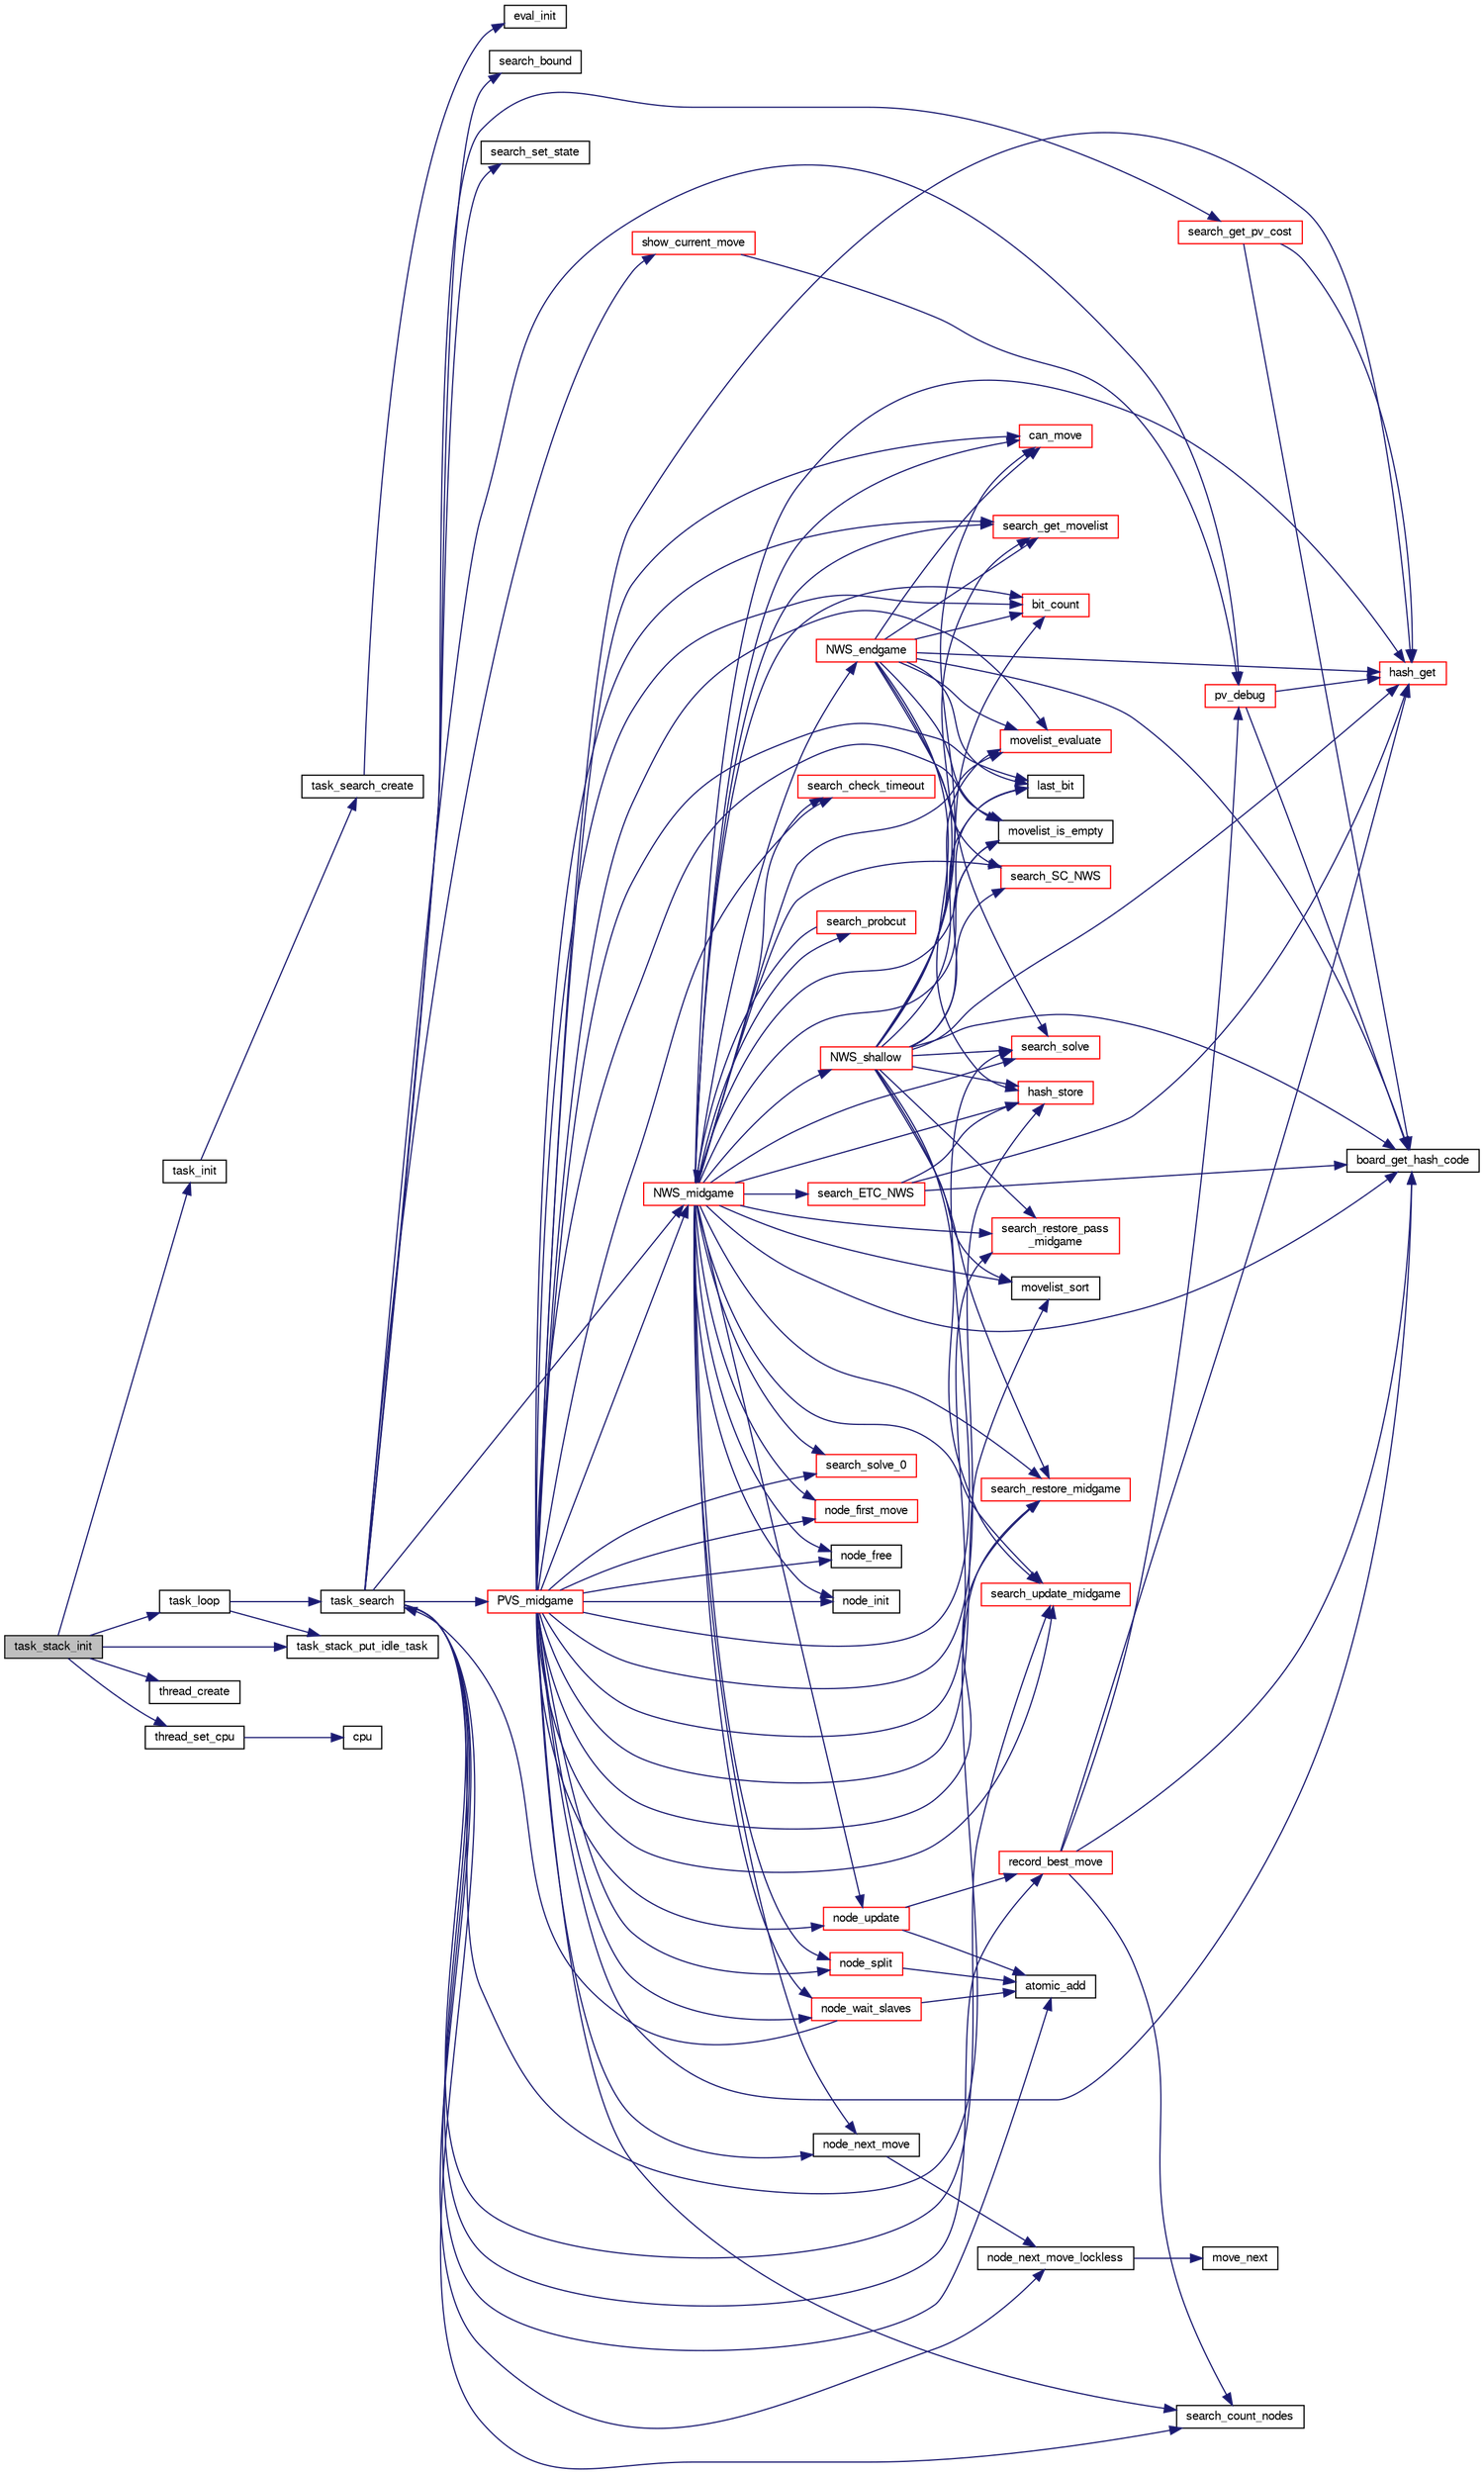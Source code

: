 digraph "task_stack_init"
{
 // LATEX_PDF_SIZE
  bgcolor="transparent";
  edge [fontname="FreeSans",fontsize="10",labelfontname="FreeSans",labelfontsize="10"];
  node [fontname="FreeSans",fontsize="10",shape=record];
  rankdir="LR";
  Node1 [label="task_stack_init",height=0.2,width=0.4,color="black", fillcolor="grey75", style="filled", fontcolor="black",tooltip="Initialize the stack of tasks."];
  Node1 -> Node2 [color="midnightblue",fontsize="10",style="solid",fontname="FreeSans"];
  Node2 [label="task_init",height=0.2,width=0.4,color="black",URL="$ybwc_8c.html#a638ff15b10d60e8dde5b78cf7d32f4cb",tooltip="Initialize a task."];
  Node2 -> Node3 [color="midnightblue",fontsize="10",style="solid",fontname="FreeSans"];
  Node3 [label="task_search_create",height=0.2,width=0.4,color="black",URL="$ybwc_8c.html#a45b9a17df0c2e4680a301bf4a854b3f6",tooltip="Create a search structure for a task."];
  Node3 -> Node4 [color="midnightblue",fontsize="10",style="solid",fontname="FreeSans"];
  Node4 [label="eval_init",height=0.2,width=0.4,color="black",URL="$eval_8c.html#a8eef3217a4129901069390c85e6ff12a",tooltip="Initialize a new evaluation function."];
  Node1 -> Node5 [color="midnightblue",fontsize="10",style="solid",fontname="FreeSans"];
  Node5 [label="task_loop",height=0.2,width=0.4,color="black",URL="$ybwc_8c.html#a6b16943d9461c507b37a3228768e840d",tooltip="The main loop runned by a task."];
  Node5 -> Node6 [color="midnightblue",fontsize="10",style="solid",fontname="FreeSans"];
  Node6 [label="task_search",height=0.2,width=0.4,color="black",URL="$ybwc_8c.html#aaa4fc1461e78cd5569318f9e19399e50",tooltip="A parallel search within a Task structure."];
  Node6 -> Node7 [color="midnightblue",fontsize="10",style="solid",fontname="FreeSans"];
  Node7 [label="atomic_add",height=0.2,width=0.4,color="black",URL="$util_8h.html#a810a91328534783b77f0e95327f37270",tooltip=" "];
  Node6 -> Node8 [color="midnightblue",fontsize="10",style="solid",fontname="FreeSans"];
  Node8 [label="node_next_move_lockless",height=0.2,width=0.4,color="black",URL="$ybwc_8c.html#afa0e58a0825e315ec77c2504f4f3f1fe",tooltip="Get the next move of the move list."];
  Node8 -> Node9 [color="midnightblue",fontsize="10",style="solid",fontname="FreeSans"];
  Node9 [label="move_next",height=0.2,width=0.4,color="black",URL="$move_8c.html#a70f7e30cf2aa1dffdcde82ad10badab4",tooltip="Return the next move from the list."];
  Node6 -> Node10 [color="midnightblue",fontsize="10",style="solid",fontname="FreeSans"];
  Node10 [label="NWS_midgame",height=0.2,width=0.4,color="red",URL="$midgame_8c.html#a124e89d53abb00ee28a9f3135b5682dc",tooltip="Evaluate a midgame position with a Null Window Search algorithm."];
  Node10 -> Node11 [color="midnightblue",fontsize="10",style="solid",fontname="FreeSans"];
  Node11 [label="bit_count",height=0.2,width=0.4,color="red",URL="$bit_8c.html#a830fec0a90989da1f1900ff609b92167",tooltip="Count the number of bits set to one in an unsigned long long."];
  Node10 -> Node13 [color="midnightblue",fontsize="10",style="solid",fontname="FreeSans"];
  Node13 [label="board_get_hash_code",height=0.2,width=0.4,color="black",URL="$board_8c.html#a0e6cff6e714bcb714e2b9b2d7b9fbec6",tooltip="Compute a hash code."];
  Node10 -> Node14 [color="midnightblue",fontsize="10",style="solid",fontname="FreeSans"];
  Node14 [label="can_move",height=0.2,width=0.4,color="red",URL="$board_8c.html#ae1a532d6eaa0e55357d0f4b9cd659b88",tooltip="Check if a player can move."];
  Node10 -> Node17 [color="midnightblue",fontsize="10",style="solid",fontname="FreeSans"];
  Node17 [label="hash_get",height=0.2,width=0.4,color="red",URL="$hash-lock-free_8c.html#a6f54ce833279fec9ac110dcce45565ad",tooltip="Find an hash table entry according to the evaluated board hash codes."];
  Node10 -> Node19 [color="midnightblue",fontsize="10",style="solid",fontname="FreeSans"];
  Node19 [label="hash_store",height=0.2,width=0.4,color="red",URL="$hash-lock-free_8c.html#ae70e5c17e3d2cf7fb49e085be7092843",tooltip="Store an hashtable item."];
  Node10 -> Node26 [color="midnightblue",fontsize="10",style="solid",fontname="FreeSans"];
  Node26 [label="last_bit",height=0.2,width=0.4,color="black",URL="$bit_8c.html#ad47d9158c952a78b9602c699ab6ece49",tooltip="Search the last bit set (same as log2())."];
  Node10 -> Node27 [color="midnightblue",fontsize="10",style="solid",fontname="FreeSans"];
  Node27 [label="movelist_evaluate",height=0.2,width=0.4,color="red",URL="$move_8c.html#a9b4b1c7be1b237198713f0355f60fe28",tooltip="Evaluate a list of move in order to sort it."];
  Node10 -> Node47 [color="midnightblue",fontsize="10",style="solid",fontname="FreeSans"];
  Node47 [label="movelist_is_empty",height=0.2,width=0.4,color="black",URL="$move_8c.html#a13dc373d7c20c99db5dfbc1b70e20d15",tooltip="Check if the list is empty."];
  Node10 -> Node48 [color="midnightblue",fontsize="10",style="solid",fontname="FreeSans"];
  Node48 [label="movelist_sort",height=0.2,width=0.4,color="black",URL="$move_8c.html#a38bfc9e186591a76e2b3c673075effd3",tooltip="Sort all moves."];
  Node10 -> Node79 [color="midnightblue",fontsize="10",style="solid",fontname="FreeSans"];
  Node79 [label="node_first_move",height=0.2,width=0.4,color="red",URL="$ybwc_8c.html#add2247a628b88fd27119dfbe49a41111",tooltip="Get the first move of the move list."];
  Node10 -> Node81 [color="midnightblue",fontsize="10",style="solid",fontname="FreeSans"];
  Node81 [label="node_free",height=0.2,width=0.4,color="black",URL="$ybwc_8c.html#a9158549a90b34b758a3371f60e93a65b",tooltip="Free Resources allocated by a node."];
  Node10 -> Node82 [color="midnightblue",fontsize="10",style="solid",fontname="FreeSans"];
  Node82 [label="node_init",height=0.2,width=0.4,color="black",URL="$ybwc_8c.html#ad4a0c85671094fb20a59df4aed9202b5",tooltip="Initialize a node."];
  Node10 -> Node83 [color="midnightblue",fontsize="10",style="solid",fontname="FreeSans"];
  Node83 [label="node_next_move",height=0.2,width=0.4,color="black",URL="$ybwc_8c.html#a744689fe7920707e9cf5a4149be74b46",tooltip="Get the next move of the move list."];
  Node83 -> Node8 [color="midnightblue",fontsize="10",style="solid",fontname="FreeSans"];
  Node10 -> Node84 [color="midnightblue",fontsize="10",style="solid",fontname="FreeSans"];
  Node84 [label="node_split",height=0.2,width=0.4,color="red",URL="$ybwc_8c.html#a7dba05be5b187eb162b9311c91e22b38",tooltip="Node split."];
  Node84 -> Node7 [color="midnightblue",fontsize="10",style="solid",fontname="FreeSans"];
  Node10 -> Node91 [color="midnightblue",fontsize="10",style="solid",fontname="FreeSans"];
  Node91 [label="node_update",height=0.2,width=0.4,color="red",URL="$ybwc_8c.html#aaa3720f7191596fadf637ee6fddc8666",tooltip="Update a node."];
  Node91 -> Node7 [color="midnightblue",fontsize="10",style="solid",fontname="FreeSans"];
  Node91 -> Node92 [color="midnightblue",fontsize="10",style="solid",fontname="FreeSans"];
  Node92 [label="record_best_move",height=0.2,width=0.4,color="red",URL="$root_8c.html#ae557ecf41efe8b033969349603c765e2",tooltip="Record best move."];
  Node92 -> Node13 [color="midnightblue",fontsize="10",style="solid",fontname="FreeSans"];
  Node92 -> Node17 [color="midnightblue",fontsize="10",style="solid",fontname="FreeSans"];
  Node92 -> Node100 [color="midnightblue",fontsize="10",style="solid",fontname="FreeSans"];
  Node100 [label="pv_debug",height=0.2,width=0.4,color="red",URL="$root_8c.html#a8441d8c906b98e56eb99fcb351ce6a14",tooltip="Debug PV."];
  Node100 -> Node13 [color="midnightblue",fontsize="10",style="solid",fontname="FreeSans"];
  Node100 -> Node17 [color="midnightblue",fontsize="10",style="solid",fontname="FreeSans"];
  Node92 -> Node102 [color="midnightblue",fontsize="10",style="solid",fontname="FreeSans"];
  Node102 [label="search_count_nodes",height=0.2,width=0.4,color="black",URL="$search_8c.html#a66fbe49d1b42845bef2a07d0219a525c",tooltip="Return the number of nodes searched."];
  Node10 -> Node107 [color="midnightblue",fontsize="10",style="solid",fontname="FreeSans"];
  Node107 [label="node_wait_slaves",height=0.2,width=0.4,color="red",URL="$ybwc_8c.html#a6cab65bf7dade2f8653a2e3276b89c78",tooltip="Wait for slaves termination."];
  Node107 -> Node7 [color="midnightblue",fontsize="10",style="solid",fontname="FreeSans"];
  Node107 -> Node6 [color="midnightblue",fontsize="10",style="solid",fontname="FreeSans"];
  Node10 -> Node112 [color="midnightblue",fontsize="10",style="solid",fontname="FreeSans"];
  Node112 [label="NWS_endgame",height=0.2,width=0.4,color="red",URL="$endgame_8c.html#a3a2fd5b24cddcf17f9b29921bbf9ec57",tooltip="Evaluate an endgame position with a Null Window Search algorithm."];
  Node112 -> Node11 [color="midnightblue",fontsize="10",style="solid",fontname="FreeSans"];
  Node112 -> Node13 [color="midnightblue",fontsize="10",style="solid",fontname="FreeSans"];
  Node112 -> Node14 [color="midnightblue",fontsize="10",style="solid",fontname="FreeSans"];
  Node112 -> Node17 [color="midnightblue",fontsize="10",style="solid",fontname="FreeSans"];
  Node112 -> Node19 [color="midnightblue",fontsize="10",style="solid",fontname="FreeSans"];
  Node112 -> Node26 [color="midnightblue",fontsize="10",style="solid",fontname="FreeSans"];
  Node112 -> Node27 [color="midnightblue",fontsize="10",style="solid",fontname="FreeSans"];
  Node112 -> Node47 [color="midnightblue",fontsize="10",style="solid",fontname="FreeSans"];
  Node112 -> Node72 [color="midnightblue",fontsize="10",style="solid",fontname="FreeSans"];
  Node72 [label="search_get_movelist",height=0.2,width=0.4,color="red",URL="$search_8c.html#a507955218cafd96b85d29981f3ea6f8d",tooltip="Get a list of legal moves."];
  Node112 -> Node73 [color="midnightblue",fontsize="10",style="solid",fontname="FreeSans"];
  Node73 [label="search_SC_NWS",height=0.2,width=0.4,color="red",URL="$search_8c.html#afb7a2b1fa945dd8f14a8e56639fde259",tooltip="Stability Cutoff (TC)."];
  Node112 -> Node63 [color="midnightblue",fontsize="10",style="solid",fontname="FreeSans"];
  Node63 [label="search_solve",height=0.2,width=0.4,color="red",URL="$endgame_8c.html#a94a89fc327a63ea97d5e30c7c981a2aa",tooltip="Get the final score."];
  Node10 -> Node49 [color="midnightblue",fontsize="10",style="solid",fontname="FreeSans"];
  Node49 [label="NWS_shallow",height=0.2,width=0.4,color="red",URL="$midgame_8c.html#af1a84e98330ad790762f316451f36067",tooltip="Evaluate a midgame position with a Null Window Search algorithm."];
  Node49 -> Node11 [color="midnightblue",fontsize="10",style="solid",fontname="FreeSans"];
  Node49 -> Node13 [color="midnightblue",fontsize="10",style="solid",fontname="FreeSans"];
  Node49 -> Node14 [color="midnightblue",fontsize="10",style="solid",fontname="FreeSans"];
  Node49 -> Node17 [color="midnightblue",fontsize="10",style="solid",fontname="FreeSans"];
  Node49 -> Node19 [color="midnightblue",fontsize="10",style="solid",fontname="FreeSans"];
  Node49 -> Node26 [color="midnightblue",fontsize="10",style="solid",fontname="FreeSans"];
  Node49 -> Node27 [color="midnightblue",fontsize="10",style="solid",fontname="FreeSans"];
  Node49 -> Node47 [color="midnightblue",fontsize="10",style="solid",fontname="FreeSans"];
  Node49 -> Node48 [color="midnightblue",fontsize="10",style="solid",fontname="FreeSans"];
  Node49 -> Node72 [color="midnightblue",fontsize="10",style="solid",fontname="FreeSans"];
  Node49 -> Node67 [color="midnightblue",fontsize="10",style="solid",fontname="FreeSans"];
  Node67 [label="search_restore_midgame",height=0.2,width=0.4,color="red",URL="$search_8c.html#a8ee87f18a6108894aecb6f0cda99fcf8",tooltip="Restore the search state as before a move."];
  Node49 -> Node60 [color="midnightblue",fontsize="10",style="solid",fontname="FreeSans"];
  Node60 [label="search_restore_pass\l_midgame",height=0.2,width=0.4,color="red",URL="$search_8c.html#a5e9707f0c579c46996fba87fedecb58c",tooltip="Update the search state after a passing move."];
  Node49 -> Node73 [color="midnightblue",fontsize="10",style="solid",fontname="FreeSans"];
  Node49 -> Node63 [color="midnightblue",fontsize="10",style="solid",fontname="FreeSans"];
  Node49 -> Node70 [color="midnightblue",fontsize="10",style="solid",fontname="FreeSans"];
  Node70 [label="search_update_midgame",height=0.2,width=0.4,color="red",URL="$search_8c.html#a985ef3449348437e273c1d5c74ae74f6",tooltip="Update the search state after a move."];
  Node10 -> Node123 [color="midnightblue",fontsize="10",style="solid",fontname="FreeSans"];
  Node123 [label="search_check_timeout",height=0.2,width=0.4,color="red",URL="$search_8c.html#a1fc126733c7201381ebb66cb42e23ad7",tooltip="Check if it can iterate more..."];
  Node10 -> Node125 [color="midnightblue",fontsize="10",style="solid",fontname="FreeSans"];
  Node125 [label="search_ETC_NWS",height=0.2,width=0.4,color="red",URL="$search_8c.html#acca0552701cb0d46a406101f5f426e17",tooltip="Enhanced Transposition Cutoff (ETC)."];
  Node125 -> Node13 [color="midnightblue",fontsize="10",style="solid",fontname="FreeSans"];
  Node125 -> Node17 [color="midnightblue",fontsize="10",style="solid",fontname="FreeSans"];
  Node125 -> Node19 [color="midnightblue",fontsize="10",style="solid",fontname="FreeSans"];
  Node10 -> Node72 [color="midnightblue",fontsize="10",style="solid",fontname="FreeSans"];
  Node10 -> Node126 [color="midnightblue",fontsize="10",style="solid",fontname="FreeSans"];
  Node126 [label="search_probcut",height=0.2,width=0.4,color="red",URL="$midgame_8c.html#a232fed82bb28cdcc18d59d1cfecab0f1",tooltip="Probcut."];
  Node126 -> Node10 [color="midnightblue",fontsize="10",style="solid",fontname="FreeSans"];
  Node10 -> Node67 [color="midnightblue",fontsize="10",style="solid",fontname="FreeSans"];
  Node10 -> Node60 [color="midnightblue",fontsize="10",style="solid",fontname="FreeSans"];
  Node10 -> Node73 [color="midnightblue",fontsize="10",style="solid",fontname="FreeSans"];
  Node10 -> Node63 [color="midnightblue",fontsize="10",style="solid",fontname="FreeSans"];
  Node10 -> Node130 [color="midnightblue",fontsize="10",style="solid",fontname="FreeSans"];
  Node130 [label="search_solve_0",height=0.2,width=0.4,color="red",URL="$endgame_8c.html#ae04cc7f1a6a497061ed834030a426912",tooltip="Get the final score."];
  Node10 -> Node70 [color="midnightblue",fontsize="10",style="solid",fontname="FreeSans"];
  Node6 -> Node100 [color="midnightblue",fontsize="10",style="solid",fontname="FreeSans"];
  Node6 -> Node132 [color="midnightblue",fontsize="10",style="solid",fontname="FreeSans"];
  Node132 [label="PVS_midgame",height=0.2,width=0.4,color="red",URL="$midgame_8c.html#a356424012da8237d13afb64450c0fb33",tooltip="Evaluate a position with a deep Principal Variation Search algorithm."];
  Node132 -> Node11 [color="midnightblue",fontsize="10",style="solid",fontname="FreeSans"];
  Node132 -> Node13 [color="midnightblue",fontsize="10",style="solid",fontname="FreeSans"];
  Node132 -> Node14 [color="midnightblue",fontsize="10",style="solid",fontname="FreeSans"];
  Node132 -> Node17 [color="midnightblue",fontsize="10",style="solid",fontname="FreeSans"];
  Node132 -> Node19 [color="midnightblue",fontsize="10",style="solid",fontname="FreeSans"];
  Node132 -> Node26 [color="midnightblue",fontsize="10",style="solid",fontname="FreeSans"];
  Node132 -> Node27 [color="midnightblue",fontsize="10",style="solid",fontname="FreeSans"];
  Node132 -> Node47 [color="midnightblue",fontsize="10",style="solid",fontname="FreeSans"];
  Node132 -> Node48 [color="midnightblue",fontsize="10",style="solid",fontname="FreeSans"];
  Node132 -> Node79 [color="midnightblue",fontsize="10",style="solid",fontname="FreeSans"];
  Node132 -> Node81 [color="midnightblue",fontsize="10",style="solid",fontname="FreeSans"];
  Node132 -> Node82 [color="midnightblue",fontsize="10",style="solid",fontname="FreeSans"];
  Node132 -> Node83 [color="midnightblue",fontsize="10",style="solid",fontname="FreeSans"];
  Node132 -> Node84 [color="midnightblue",fontsize="10",style="solid",fontname="FreeSans"];
  Node132 -> Node91 [color="midnightblue",fontsize="10",style="solid",fontname="FreeSans"];
  Node132 -> Node107 [color="midnightblue",fontsize="10",style="solid",fontname="FreeSans"];
  Node132 -> Node10 [color="midnightblue",fontsize="10",style="solid",fontname="FreeSans"];
  Node132 -> Node123 [color="midnightblue",fontsize="10",style="solid",fontname="FreeSans"];
  Node132 -> Node102 [color="midnightblue",fontsize="10",style="solid",fontname="FreeSans"];
  Node132 -> Node72 [color="midnightblue",fontsize="10",style="solid",fontname="FreeSans"];
  Node132 -> Node67 [color="midnightblue",fontsize="10",style="solid",fontname="FreeSans"];
  Node132 -> Node60 [color="midnightblue",fontsize="10",style="solid",fontname="FreeSans"];
  Node132 -> Node63 [color="midnightblue",fontsize="10",style="solid",fontname="FreeSans"];
  Node132 -> Node130 [color="midnightblue",fontsize="10",style="solid",fontname="FreeSans"];
  Node132 -> Node70 [color="midnightblue",fontsize="10",style="solid",fontname="FreeSans"];
  Node6 -> Node92 [color="midnightblue",fontsize="10",style="solid",fontname="FreeSans"];
  Node6 -> Node133 [color="midnightblue",fontsize="10",style="solid",fontname="FreeSans"];
  Node133 [label="search_bound",height=0.2,width=0.4,color="black",URL="$root_8c.html#abd96ac683822561d0ca3e2981a6585da",tooltip="bound root scores according to stable squares"];
  Node6 -> Node102 [color="midnightblue",fontsize="10",style="solid",fontname="FreeSans"];
  Node6 -> Node134 [color="midnightblue",fontsize="10",style="solid",fontname="FreeSans"];
  Node134 [label="search_get_pv_cost",height=0.2,width=0.4,color="red",URL="$root_8c.html#a21c11cfc3f9cd40ca89f876ff7ecadeb",tooltip="Compute a cost as a combination of node count, depth, etc. from hash_table."];
  Node134 -> Node13 [color="midnightblue",fontsize="10",style="solid",fontname="FreeSans"];
  Node134 -> Node17 [color="midnightblue",fontsize="10",style="solid",fontname="FreeSans"];
  Node6 -> Node67 [color="midnightblue",fontsize="10",style="solid",fontname="FreeSans"];
  Node6 -> Node135 [color="midnightblue",fontsize="10",style="solid",fontname="FreeSans"];
  Node135 [label="search_set_state",height=0.2,width=0.4,color="black",URL="$search_8c.html#acf27ae11e239ef4f381b814e81c1e018",tooltip="Set the search running/waiting state."];
  Node6 -> Node70 [color="midnightblue",fontsize="10",style="solid",fontname="FreeSans"];
  Node6 -> Node136 [color="midnightblue",fontsize="10",style="solid",fontname="FreeSans"];
  Node136 [label="show_current_move",height=0.2,width=0.4,color="red",URL="$root_8c.html#aa321c37f43d4be74003cc093bae04c0a",tooltip=" "];
  Node136 -> Node100 [color="midnightblue",fontsize="10",style="solid",fontname="FreeSans"];
  Node5 -> Node137 [color="midnightblue",fontsize="10",style="solid",fontname="FreeSans"];
  Node137 [label="task_stack_put_idle_task",height=0.2,width=0.4,color="black",URL="$ybwc_8c.html#ac541d0a660f555b33a2124d1131b2eb0",tooltip="Put back an idle task after using it."];
  Node1 -> Node137 [color="midnightblue",fontsize="10",style="solid",fontname="FreeSans"];
  Node1 -> Node138 [color="midnightblue",fontsize="10",style="solid",fontname="FreeSans"];
  Node138 [label="thread_create",height=0.2,width=0.4,color="black",URL="$util_8c.html#a5135c80b00fc096aff7c6b2d89020cc8",tooltip="Create a thread."];
  Node1 -> Node139 [color="midnightblue",fontsize="10",style="solid",fontname="FreeSans"];
  Node139 [label="thread_set_cpu",height=0.2,width=0.4,color="black",URL="$util_8c.html#a8334a83ec601a0e82808a1529fc98d71",tooltip="Choose a single core or cpu to run on, under linux systems, to avoid context changes."];
  Node139 -> Node140 [color="midnightblue",fontsize="10",style="solid",fontname="FreeSans"];
  Node140 [label="cpu",height=0.2,width=0.4,color="black",URL="$util_8h.html#aeae5add86d0fc805a539c9ad739543f4",tooltip=" "];
}
